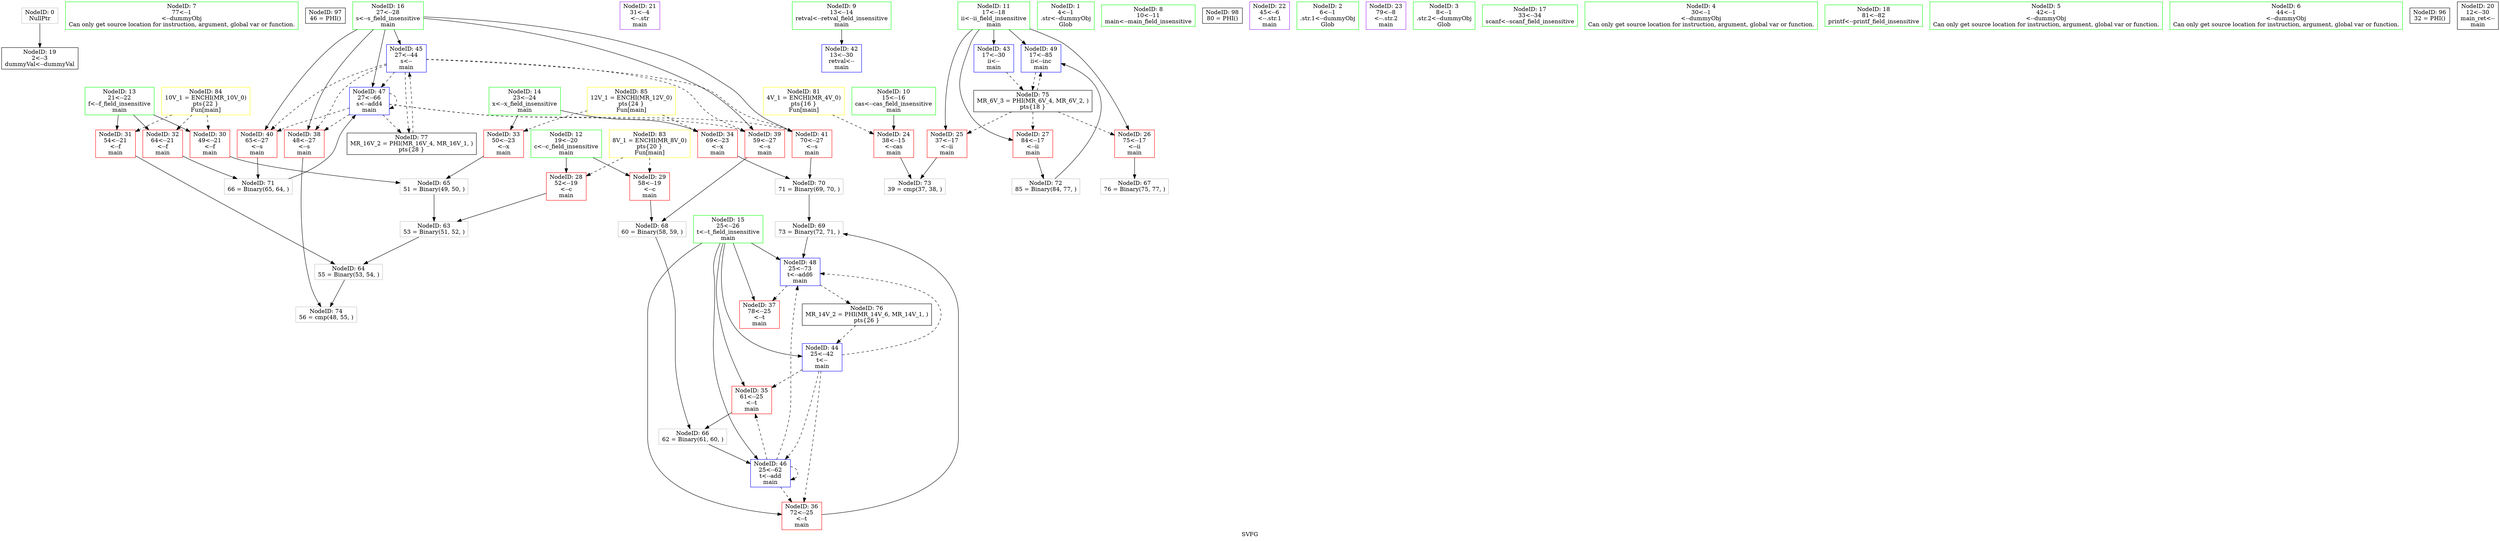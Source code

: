 digraph "SVFG" {
	label="SVFG";

	Node0x55aa7ff79ad0 [shape=record,color=grey,label="{NodeID: 0\nNullPtr}"];
	Node0x55aa7ff79ad0 -> Node0x55aa7ff8c2d0[style=solid];
	Node0x55aa7ff8b1f0 [shape=record,color=green,label="{NodeID: 7\n77\<--1\n\<--dummyObj\nCan only get source location for instruction, argument, global var or function.}"];
	Node0x55aa7ff9ac70 [shape=record,color=black,label="{NodeID: 97\n46 = PHI()\n}"];
	Node0x55aa7ff8be60 [shape=record,color=green,label="{NodeID: 14\n23\<--24\nx\<--x_field_insensitive\nmain\n}"];
	Node0x55aa7ff8be60 -> Node0x55aa7ff8ce60[style=solid];
	Node0x55aa7ff8be60 -> Node0x55aa7ff8cf30[style=solid];
	Node0x55aa7ff8c4a0 [shape=record,color=purple,label="{NodeID: 21\n31\<--4\n\<--.str\nmain\n}"];
	Node0x55aa7ff8ca50 [shape=record,color=red,label="{NodeID: 28\n52\<--19\n\<--c\nmain\n}"];
	Node0x55aa7ff8ca50 -> Node0x55aa7ff8f210[style=solid];
	Node0x55aa7ff8d000 [shape=record,color=red,label="{NodeID: 35\n61\<--25\n\<--t\nmain\n}"];
	Node0x55aa7ff8d000 -> Node0x55aa7ff8fea0[style=solid];
	Node0x55aa7ff8d5b0 [shape=record,color=blue,label="{NodeID: 42\n13\<--30\nretval\<--\nmain\n}"];
	Node0x55aa7ff8e370 [shape=record,color=blue,label="{NodeID: 49\n17\<--85\nii\<--inc\nmain\n}"];
	Node0x55aa7ff8e370 -> Node0x55aa7ff93280[style=dashed];
	Node0x55aa7ff8f210 [shape=record,color=grey,label="{NodeID: 63\n53 = Binary(51, 52, )\n}"];
	Node0x55aa7ff8f210 -> Node0x55aa7ff8f390[style=solid];
	Node0x55aa7ff904a0 [shape=record,color=grey,label="{NodeID: 70\n71 = Binary(69, 70, )\n}"];
	Node0x55aa7ff904a0 -> Node0x55aa7ff90320[style=solid];
	Node0x55aa7ff93c80 [shape=record,color=black,label="{NodeID: 77\nMR_16V_2 = PHI(MR_16V_4, MR_16V_1, )\npts\{28 \}\n}"];
	Node0x55aa7ff93c80 -> Node0x55aa7ff8d820[style=dashed];
	Node0x55aa7ff95940 [shape=record,color=yellow,style=double,label="{NodeID: 84\n10V_1 = ENCHI(MR_10V_0)\npts\{22 \}\nFun[main]}"];
	Node0x55aa7ff95940 -> Node0x55aa7ff8cbf0[style=dashed];
	Node0x55aa7ff95940 -> Node0x55aa7ff8ccc0[style=dashed];
	Node0x55aa7ff95940 -> Node0x55aa7ff8cd90[style=dashed];
	Node0x55aa7ff78d10 [shape=record,color=green,label="{NodeID: 1\n4\<--1\n.str\<--dummyObj\nGlob }"];
	Node0x55aa7ff8b280 [shape=record,color=green,label="{NodeID: 8\n10\<--11\nmain\<--main_field_insensitive\n}"];
	Node0x55aa7ff9ad70 [shape=record,color=black,label="{NodeID: 98\n80 = PHI()\n}"];
	Node0x55aa7ff8bf30 [shape=record,color=green,label="{NodeID: 15\n25\<--26\nt\<--t_field_insensitive\nmain\n}"];
	Node0x55aa7ff8bf30 -> Node0x55aa7ff8d000[style=solid];
	Node0x55aa7ff8bf30 -> Node0x55aa7ff8d0d0[style=solid];
	Node0x55aa7ff8bf30 -> Node0x55aa7ff8d1a0[style=solid];
	Node0x55aa7ff8bf30 -> Node0x55aa7ff8d750[style=solid];
	Node0x55aa7ff8bf30 -> Node0x55aa7ff8d8f0[style=solid];
	Node0x55aa7ff8bf30 -> Node0x55aa7ff8e2a0[style=solid];
	Node0x55aa7ff8c570 [shape=record,color=purple,label="{NodeID: 22\n45\<--6\n\<--.str.1\nmain\n}"];
	Node0x55aa7ff8cb20 [shape=record,color=red,label="{NodeID: 29\n58\<--19\n\<--c\nmain\n}"];
	Node0x55aa7ff8cb20 -> Node0x55aa7ff901a0[style=solid];
	Node0x55aa7ff8d0d0 [shape=record,color=red,label="{NodeID: 36\n72\<--25\n\<--t\nmain\n}"];
	Node0x55aa7ff8d0d0 -> Node0x55aa7ff90320[style=solid];
	Node0x55aa7ff8d680 [shape=record,color=blue,label="{NodeID: 43\n17\<--30\nii\<--\nmain\n}"];
	Node0x55aa7ff8d680 -> Node0x55aa7ff93280[style=dashed];
	Node0x55aa7ff8f390 [shape=record,color=grey,label="{NodeID: 64\n55 = Binary(53, 54, )\n}"];
	Node0x55aa7ff8f390 -> Node0x55aa7ff90aa0[style=solid];
	Node0x55aa7ff90620 [shape=record,color=grey,label="{NodeID: 71\n66 = Binary(65, 64, )\n}"];
	Node0x55aa7ff90620 -> Node0x55aa7ff8d9c0[style=solid];
	Node0x55aa7ff95a20 [shape=record,color=yellow,style=double,label="{NodeID: 85\n12V_1 = ENCHI(MR_12V_0)\npts\{24 \}\nFun[main]}"];
	Node0x55aa7ff95a20 -> Node0x55aa7ff8ce60[style=dashed];
	Node0x55aa7ff95a20 -> Node0x55aa7ff8cf30[style=dashed];
	Node0x55aa7ff8aeb0 [shape=record,color=green,label="{NodeID: 2\n6\<--1\n.str.1\<--dummyObj\nGlob }"];
	Node0x55aa7ff8b310 [shape=record,color=green,label="{NodeID: 9\n13\<--14\nretval\<--retval_field_insensitive\nmain\n}"];
	Node0x55aa7ff8b310 -> Node0x55aa7ff8d5b0[style=solid];
	Node0x55aa7ff8c000 [shape=record,color=green,label="{NodeID: 16\n27\<--28\ns\<--s_field_insensitive\nmain\n}"];
	Node0x55aa7ff8c000 -> Node0x55aa7ff8d270[style=solid];
	Node0x55aa7ff8c000 -> Node0x55aa7ff8d340[style=solid];
	Node0x55aa7ff8c000 -> Node0x55aa7ff8d410[style=solid];
	Node0x55aa7ff8c000 -> Node0x55aa7ff8d4e0[style=solid];
	Node0x55aa7ff8c000 -> Node0x55aa7ff8d820[style=solid];
	Node0x55aa7ff8c000 -> Node0x55aa7ff8d9c0[style=solid];
	Node0x55aa7ff8c640 [shape=record,color=purple,label="{NodeID: 23\n79\<--8\n\<--.str.2\nmain\n}"];
	Node0x55aa7ff8cbf0 [shape=record,color=red,label="{NodeID: 30\n49\<--21\n\<--f\nmain\n}"];
	Node0x55aa7ff8cbf0 -> Node0x55aa7ff8f510[style=solid];
	Node0x55aa7ff8d1a0 [shape=record,color=red,label="{NodeID: 37\n78\<--25\n\<--t\nmain\n}"];
	Node0x55aa7ff8d750 [shape=record,color=blue,label="{NodeID: 44\n25\<--42\nt\<--\nmain\n}"];
	Node0x55aa7ff8d750 -> Node0x55aa7ff8d000[style=dashed];
	Node0x55aa7ff8d750 -> Node0x55aa7ff8d0d0[style=dashed];
	Node0x55aa7ff8d750 -> Node0x55aa7ff8d8f0[style=dashed];
	Node0x55aa7ff8d750 -> Node0x55aa7ff8e2a0[style=dashed];
	Node0x55aa7ff8f510 [shape=record,color=grey,label="{NodeID: 65\n51 = Binary(49, 50, )\n}"];
	Node0x55aa7ff8f510 -> Node0x55aa7ff8f210[style=solid];
	Node0x55aa7ff907a0 [shape=record,color=grey,label="{NodeID: 72\n85 = Binary(84, 77, )\n}"];
	Node0x55aa7ff907a0 -> Node0x55aa7ff8e370[style=solid];
	Node0x55aa7ff8af40 [shape=record,color=green,label="{NodeID: 3\n8\<--1\n.str.2\<--dummyObj\nGlob }"];
	Node0x55aa7ff8bbe0 [shape=record,color=green,label="{NodeID: 10\n15\<--16\ncas\<--cas_field_insensitive\nmain\n}"];
	Node0x55aa7ff8bbe0 -> Node0x55aa7ff8c710[style=solid];
	Node0x55aa7ff8c0d0 [shape=record,color=green,label="{NodeID: 17\n33\<--34\nscanf\<--scanf_field_insensitive\n}"];
	Node0x55aa7ff8c710 [shape=record,color=red,label="{NodeID: 24\n38\<--15\n\<--cas\nmain\n}"];
	Node0x55aa7ff8c710 -> Node0x55aa7ff90920[style=solid];
	Node0x55aa7ff8ccc0 [shape=record,color=red,label="{NodeID: 31\n54\<--21\n\<--f\nmain\n}"];
	Node0x55aa7ff8ccc0 -> Node0x55aa7ff8f390[style=solid];
	Node0x55aa7ff8d270 [shape=record,color=red,label="{NodeID: 38\n48\<--27\n\<--s\nmain\n}"];
	Node0x55aa7ff8d270 -> Node0x55aa7ff90aa0[style=solid];
	Node0x55aa7ff8d820 [shape=record,color=blue,label="{NodeID: 45\n27\<--44\ns\<--\nmain\n}"];
	Node0x55aa7ff8d820 -> Node0x55aa7ff8d270[style=dashed];
	Node0x55aa7ff8d820 -> Node0x55aa7ff8d340[style=dashed];
	Node0x55aa7ff8d820 -> Node0x55aa7ff8d410[style=dashed];
	Node0x55aa7ff8d820 -> Node0x55aa7ff8d4e0[style=dashed];
	Node0x55aa7ff8d820 -> Node0x55aa7ff8d9c0[style=dashed];
	Node0x55aa7ff8d820 -> Node0x55aa7ff93c80[style=dashed];
	Node0x55aa7ff8fea0 [shape=record,color=grey,label="{NodeID: 66\n62 = Binary(61, 60, )\n}"];
	Node0x55aa7ff8fea0 -> Node0x55aa7ff8d8f0[style=solid];
	Node0x55aa7ff90920 [shape=record,color=grey,label="{NodeID: 73\n39 = cmp(37, 38, )\n}"];
	Node0x55aa7ff79b60 [shape=record,color=green,label="{NodeID: 4\n30\<--1\n\<--dummyObj\nCan only get source location for instruction, argument, global var or function.}"];
	Node0x55aa7ff8bc70 [shape=record,color=green,label="{NodeID: 11\n17\<--18\nii\<--ii_field_insensitive\nmain\n}"];
	Node0x55aa7ff8bc70 -> Node0x55aa7ff8c7e0[style=solid];
	Node0x55aa7ff8bc70 -> Node0x55aa7ff8c8b0[style=solid];
	Node0x55aa7ff8bc70 -> Node0x55aa7ff8c980[style=solid];
	Node0x55aa7ff8bc70 -> Node0x55aa7ff8d680[style=solid];
	Node0x55aa7ff8bc70 -> Node0x55aa7ff8e370[style=solid];
	Node0x55aa7ff8c1d0 [shape=record,color=green,label="{NodeID: 18\n81\<--82\nprintf\<--printf_field_insensitive\n}"];
	Node0x55aa7ff8c7e0 [shape=record,color=red,label="{NodeID: 25\n37\<--17\n\<--ii\nmain\n}"];
	Node0x55aa7ff8c7e0 -> Node0x55aa7ff90920[style=solid];
	Node0x55aa7ff8cd90 [shape=record,color=red,label="{NodeID: 32\n64\<--21\n\<--f\nmain\n}"];
	Node0x55aa7ff8cd90 -> Node0x55aa7ff90620[style=solid];
	Node0x55aa7ff8d340 [shape=record,color=red,label="{NodeID: 39\n59\<--27\n\<--s\nmain\n}"];
	Node0x55aa7ff8d340 -> Node0x55aa7ff901a0[style=solid];
	Node0x55aa7ff8d8f0 [shape=record,color=blue,label="{NodeID: 46\n25\<--62\nt\<--add\nmain\n}"];
	Node0x55aa7ff8d8f0 -> Node0x55aa7ff8d000[style=dashed];
	Node0x55aa7ff8d8f0 -> Node0x55aa7ff8d0d0[style=dashed];
	Node0x55aa7ff8d8f0 -> Node0x55aa7ff8d8f0[style=dashed];
	Node0x55aa7ff8d8f0 -> Node0x55aa7ff8e2a0[style=dashed];
	Node0x55aa7ff90020 [shape=record,color=grey,label="{NodeID: 67\n76 = Binary(75, 77, )\n}"];
	Node0x55aa7ff90aa0 [shape=record,color=grey,label="{NodeID: 74\n56 = cmp(48, 55, )\n}"];
	Node0x55aa7ff956a0 [shape=record,color=yellow,style=double,label="{NodeID: 81\n4V_1 = ENCHI(MR_4V_0)\npts\{16 \}\nFun[main]}"];
	Node0x55aa7ff956a0 -> Node0x55aa7ff8c710[style=dashed];
	Node0x55aa7ff79bf0 [shape=record,color=green,label="{NodeID: 5\n42\<--1\n\<--dummyObj\nCan only get source location for instruction, argument, global var or function.}"];
	Node0x55aa7ff8bd00 [shape=record,color=green,label="{NodeID: 12\n19\<--20\nc\<--c_field_insensitive\nmain\n}"];
	Node0x55aa7ff8bd00 -> Node0x55aa7ff8ca50[style=solid];
	Node0x55aa7ff8bd00 -> Node0x55aa7ff8cb20[style=solid];
	Node0x55aa7ff8c2d0 [shape=record,color=black,label="{NodeID: 19\n2\<--3\ndummyVal\<--dummyVal\n}"];
	Node0x55aa7ff8c8b0 [shape=record,color=red,label="{NodeID: 26\n75\<--17\n\<--ii\nmain\n}"];
	Node0x55aa7ff8c8b0 -> Node0x55aa7ff90020[style=solid];
	Node0x55aa7ff8ce60 [shape=record,color=red,label="{NodeID: 33\n50\<--23\n\<--x\nmain\n}"];
	Node0x55aa7ff8ce60 -> Node0x55aa7ff8f510[style=solid];
	Node0x55aa7ff8d410 [shape=record,color=red,label="{NodeID: 40\n65\<--27\n\<--s\nmain\n}"];
	Node0x55aa7ff8d410 -> Node0x55aa7ff90620[style=solid];
	Node0x55aa7ff8d9c0 [shape=record,color=blue,label="{NodeID: 47\n27\<--66\ns\<--add4\nmain\n}"];
	Node0x55aa7ff8d9c0 -> Node0x55aa7ff8d270[style=dashed];
	Node0x55aa7ff8d9c0 -> Node0x55aa7ff8d340[style=dashed];
	Node0x55aa7ff8d9c0 -> Node0x55aa7ff8d410[style=dashed];
	Node0x55aa7ff8d9c0 -> Node0x55aa7ff8d4e0[style=dashed];
	Node0x55aa7ff8d9c0 -> Node0x55aa7ff8d9c0[style=dashed];
	Node0x55aa7ff8d9c0 -> Node0x55aa7ff93c80[style=dashed];
	Node0x55aa7ff901a0 [shape=record,color=grey,label="{NodeID: 68\n60 = Binary(58, 59, )\n}"];
	Node0x55aa7ff901a0 -> Node0x55aa7ff8fea0[style=solid];
	Node0x55aa7ff93280 [shape=record,color=black,label="{NodeID: 75\nMR_6V_3 = PHI(MR_6V_4, MR_6V_2, )\npts\{18 \}\n}"];
	Node0x55aa7ff93280 -> Node0x55aa7ff8c7e0[style=dashed];
	Node0x55aa7ff93280 -> Node0x55aa7ff8c8b0[style=dashed];
	Node0x55aa7ff93280 -> Node0x55aa7ff8c980[style=dashed];
	Node0x55aa7ff93280 -> Node0x55aa7ff8e370[style=dashed];
	Node0x55aa7ff79c80 [shape=record,color=green,label="{NodeID: 6\n44\<--1\n\<--dummyObj\nCan only get source location for instruction, argument, global var or function.}"];
	Node0x55aa7ff9ab70 [shape=record,color=black,label="{NodeID: 96\n32 = PHI()\n}"];
	Node0x55aa7ff8bd90 [shape=record,color=green,label="{NodeID: 13\n21\<--22\nf\<--f_field_insensitive\nmain\n}"];
	Node0x55aa7ff8bd90 -> Node0x55aa7ff8cbf0[style=solid];
	Node0x55aa7ff8bd90 -> Node0x55aa7ff8ccc0[style=solid];
	Node0x55aa7ff8bd90 -> Node0x55aa7ff8cd90[style=solid];
	Node0x55aa7ff8c3d0 [shape=record,color=black,label="{NodeID: 20\n12\<--30\nmain_ret\<--\nmain\n}"];
	Node0x55aa7ff8c980 [shape=record,color=red,label="{NodeID: 27\n84\<--17\n\<--ii\nmain\n}"];
	Node0x55aa7ff8c980 -> Node0x55aa7ff907a0[style=solid];
	Node0x55aa7ff8cf30 [shape=record,color=red,label="{NodeID: 34\n69\<--23\n\<--x\nmain\n}"];
	Node0x55aa7ff8cf30 -> Node0x55aa7ff904a0[style=solid];
	Node0x55aa7ff8d4e0 [shape=record,color=red,label="{NodeID: 41\n70\<--27\n\<--s\nmain\n}"];
	Node0x55aa7ff8d4e0 -> Node0x55aa7ff904a0[style=solid];
	Node0x55aa7ff8e2a0 [shape=record,color=blue,label="{NodeID: 48\n25\<--73\nt\<--add6\nmain\n}"];
	Node0x55aa7ff8e2a0 -> Node0x55aa7ff8d1a0[style=dashed];
	Node0x55aa7ff8e2a0 -> Node0x55aa7ff93780[style=dashed];
	Node0x55aa7ff90320 [shape=record,color=grey,label="{NodeID: 69\n73 = Binary(72, 71, )\n}"];
	Node0x55aa7ff90320 -> Node0x55aa7ff8e2a0[style=solid];
	Node0x55aa7ff93780 [shape=record,color=black,label="{NodeID: 76\nMR_14V_2 = PHI(MR_14V_6, MR_14V_1, )\npts\{26 \}\n}"];
	Node0x55aa7ff93780 -> Node0x55aa7ff8d750[style=dashed];
	Node0x55aa7ff95860 [shape=record,color=yellow,style=double,label="{NodeID: 83\n8V_1 = ENCHI(MR_8V_0)\npts\{20 \}\nFun[main]}"];
	Node0x55aa7ff95860 -> Node0x55aa7ff8ca50[style=dashed];
	Node0x55aa7ff95860 -> Node0x55aa7ff8cb20[style=dashed];
}
